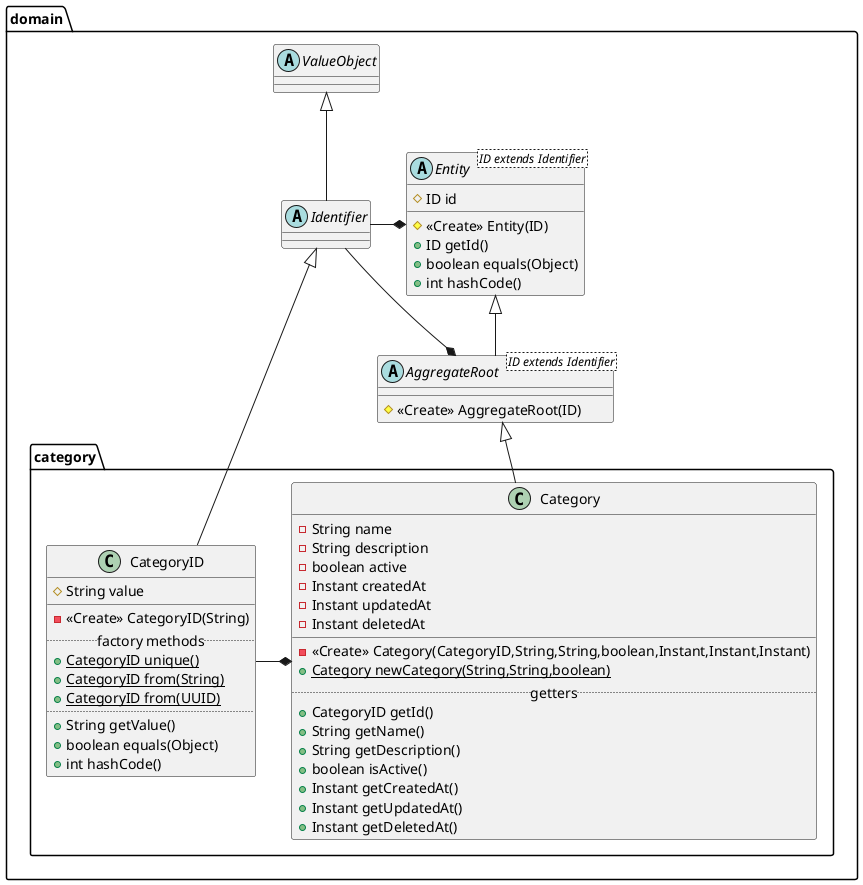 @startuml
'skinparam genericDisplay old

abstract class domain.ValueObject {
}

abstract class domain.Identifier {
}

abstract class domain.Entity<ID extends Identifier> {
  # ID id
  # <<Create>> Entity(ID)
  + ID getId()
  + boolean equals(Object)
  + int hashCode()
}

abstract class domain.AggregateRoot<ID extends Identifier> {
  # <<Create>> AggregateRoot(ID)
}

class domain.category.Category {
  - String name
  - String description
  - boolean active
  - Instant createdAt
  - Instant updatedAt
  - Instant deletedAt
  __
  - <<Create>> Category(CategoryID,String,String,boolean,Instant,Instant,Instant)
  + {static} Category newCategory(String,String,boolean)
  .. getters ..
  + CategoryID getId()
  + String getName()
  + String getDescription()
  + boolean isActive()
  + Instant getCreatedAt()
  + Instant getUpdatedAt()
  + Instant getDeletedAt()
}

class domain.category.CategoryID  {
  # String value
  __
  - <<Create>> CategoryID(String)
  ..factory methods..
  + {static} CategoryID unique()
  + {static} CategoryID from(String)
  + {static} CategoryID from(UUID)
  ..
  + String getValue()
  + boolean equals(Object)
  + int hashCode()
}

domain.ValueObject <|-- domain.Identifier
domain.Entity <|-- domain.AggregateRoot
domain.Identifier -* domain.Entity
domain.Identifier -* domain.AggregateRoot
'note right of AggregateRoot : In java, every class\nextends this one

domain.Identifier <|-- domain.category.CategoryID
domain.AggregateRoot <|-- domain.category.Category
domain.category.Category *- domain.category.CategoryID


@enduml